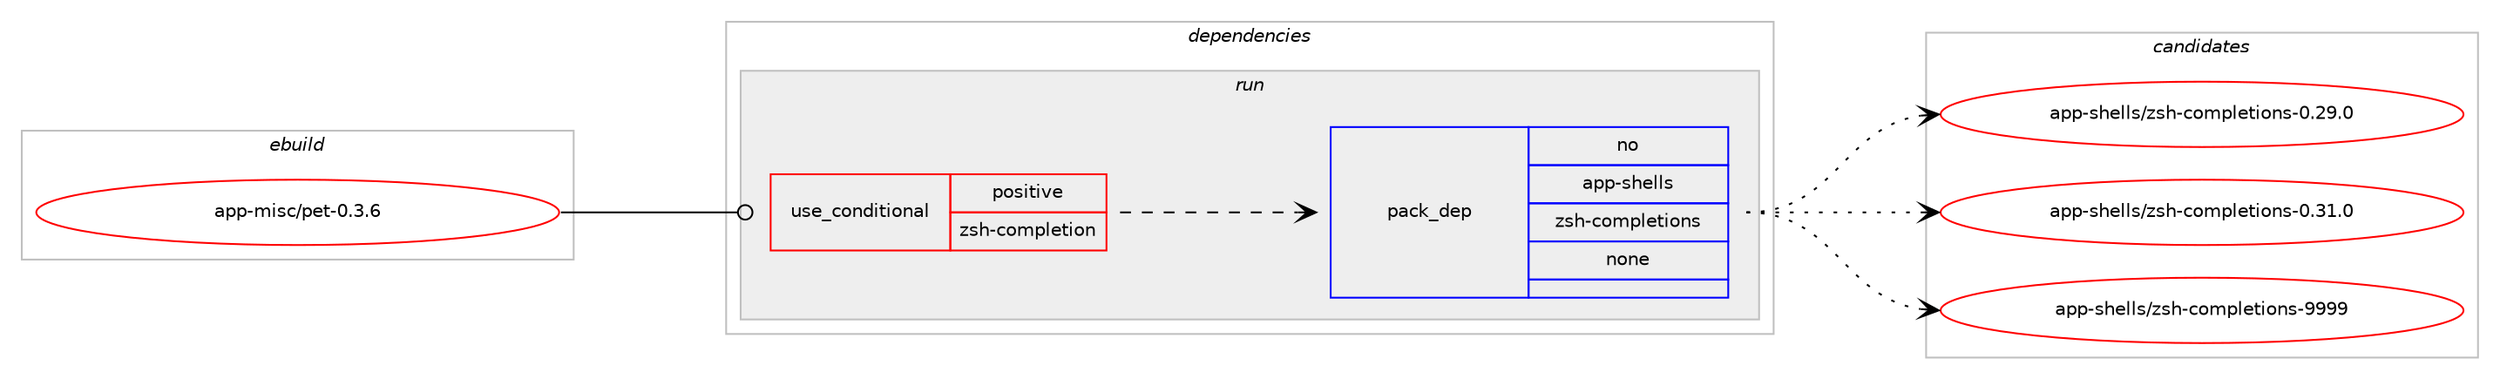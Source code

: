digraph prolog {

# *************
# Graph options
# *************

newrank=true;
concentrate=true;
compound=true;
graph [rankdir=LR,fontname=Helvetica,fontsize=10,ranksep=1.5];#, ranksep=2.5, nodesep=0.2];
edge  [arrowhead=vee];
node  [fontname=Helvetica,fontsize=10];

# **********
# The ebuild
# **********

subgraph cluster_leftcol {
color=gray;
rank=same;
label=<<i>ebuild</i>>;
id [label="app-misc/pet-0.3.6", color=red, width=4, href="../app-misc/pet-0.3.6.svg"];
}

# ****************
# The dependencies
# ****************

subgraph cluster_midcol {
color=gray;
label=<<i>dependencies</i>>;
subgraph cluster_compile {
fillcolor="#eeeeee";
style=filled;
label=<<i>compile</i>>;
}
subgraph cluster_compileandrun {
fillcolor="#eeeeee";
style=filled;
label=<<i>compile and run</i>>;
}
subgraph cluster_run {
fillcolor="#eeeeee";
style=filled;
label=<<i>run</i>>;
subgraph cond119389 {
dependency499840 [label=<<TABLE BORDER="0" CELLBORDER="1" CELLSPACING="0" CELLPADDING="4"><TR><TD ROWSPAN="3" CELLPADDING="10">use_conditional</TD></TR><TR><TD>positive</TD></TR><TR><TD>zsh-completion</TD></TR></TABLE>>, shape=none, color=red];
subgraph pack371433 {
dependency499841 [label=<<TABLE BORDER="0" CELLBORDER="1" CELLSPACING="0" CELLPADDING="4" WIDTH="220"><TR><TD ROWSPAN="6" CELLPADDING="30">pack_dep</TD></TR><TR><TD WIDTH="110">no</TD></TR><TR><TD>app-shells</TD></TR><TR><TD>zsh-completions</TD></TR><TR><TD>none</TD></TR><TR><TD></TD></TR></TABLE>>, shape=none, color=blue];
}
dependency499840:e -> dependency499841:w [weight=20,style="dashed",arrowhead="vee"];
}
id:e -> dependency499840:w [weight=20,style="solid",arrowhead="odot"];
}
}

# **************
# The candidates
# **************

subgraph cluster_choices {
rank=same;
color=gray;
label=<<i>candidates</i>>;

subgraph choice371433 {
color=black;
nodesep=1;
choice971121124511510410110810811547122115104459911110911210810111610511111011545484650574648 [label="app-shells/zsh-completions-0.29.0", color=red, width=4,href="../app-shells/zsh-completions-0.29.0.svg"];
choice971121124511510410110810811547122115104459911110911210810111610511111011545484651494648 [label="app-shells/zsh-completions-0.31.0", color=red, width=4,href="../app-shells/zsh-completions-0.31.0.svg"];
choice97112112451151041011081081154712211510445991111091121081011161051111101154557575757 [label="app-shells/zsh-completions-9999", color=red, width=4,href="../app-shells/zsh-completions-9999.svg"];
dependency499841:e -> choice971121124511510410110810811547122115104459911110911210810111610511111011545484650574648:w [style=dotted,weight="100"];
dependency499841:e -> choice971121124511510410110810811547122115104459911110911210810111610511111011545484651494648:w [style=dotted,weight="100"];
dependency499841:e -> choice97112112451151041011081081154712211510445991111091121081011161051111101154557575757:w [style=dotted,weight="100"];
}
}

}
